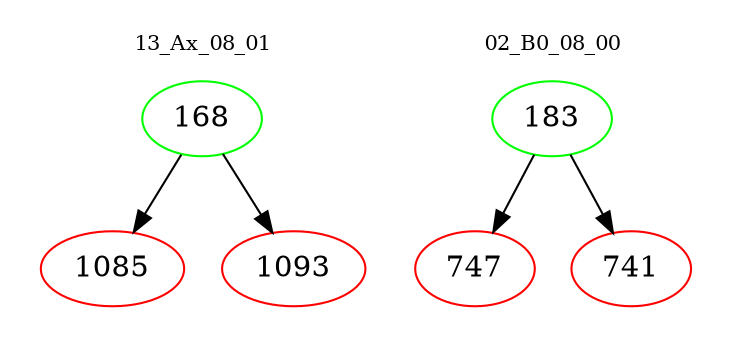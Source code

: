 digraph{
subgraph cluster_0 {
color = white
label = "13_Ax_08_01";
fontsize=10;
T0_168 [label="168", color="green"]
T0_168 -> T0_1085 [color="black"]
T0_1085 [label="1085", color="red"]
T0_168 -> T0_1093 [color="black"]
T0_1093 [label="1093", color="red"]
}
subgraph cluster_1 {
color = white
label = "02_B0_08_00";
fontsize=10;
T1_183 [label="183", color="green"]
T1_183 -> T1_747 [color="black"]
T1_747 [label="747", color="red"]
T1_183 -> T1_741 [color="black"]
T1_741 [label="741", color="red"]
}
}

